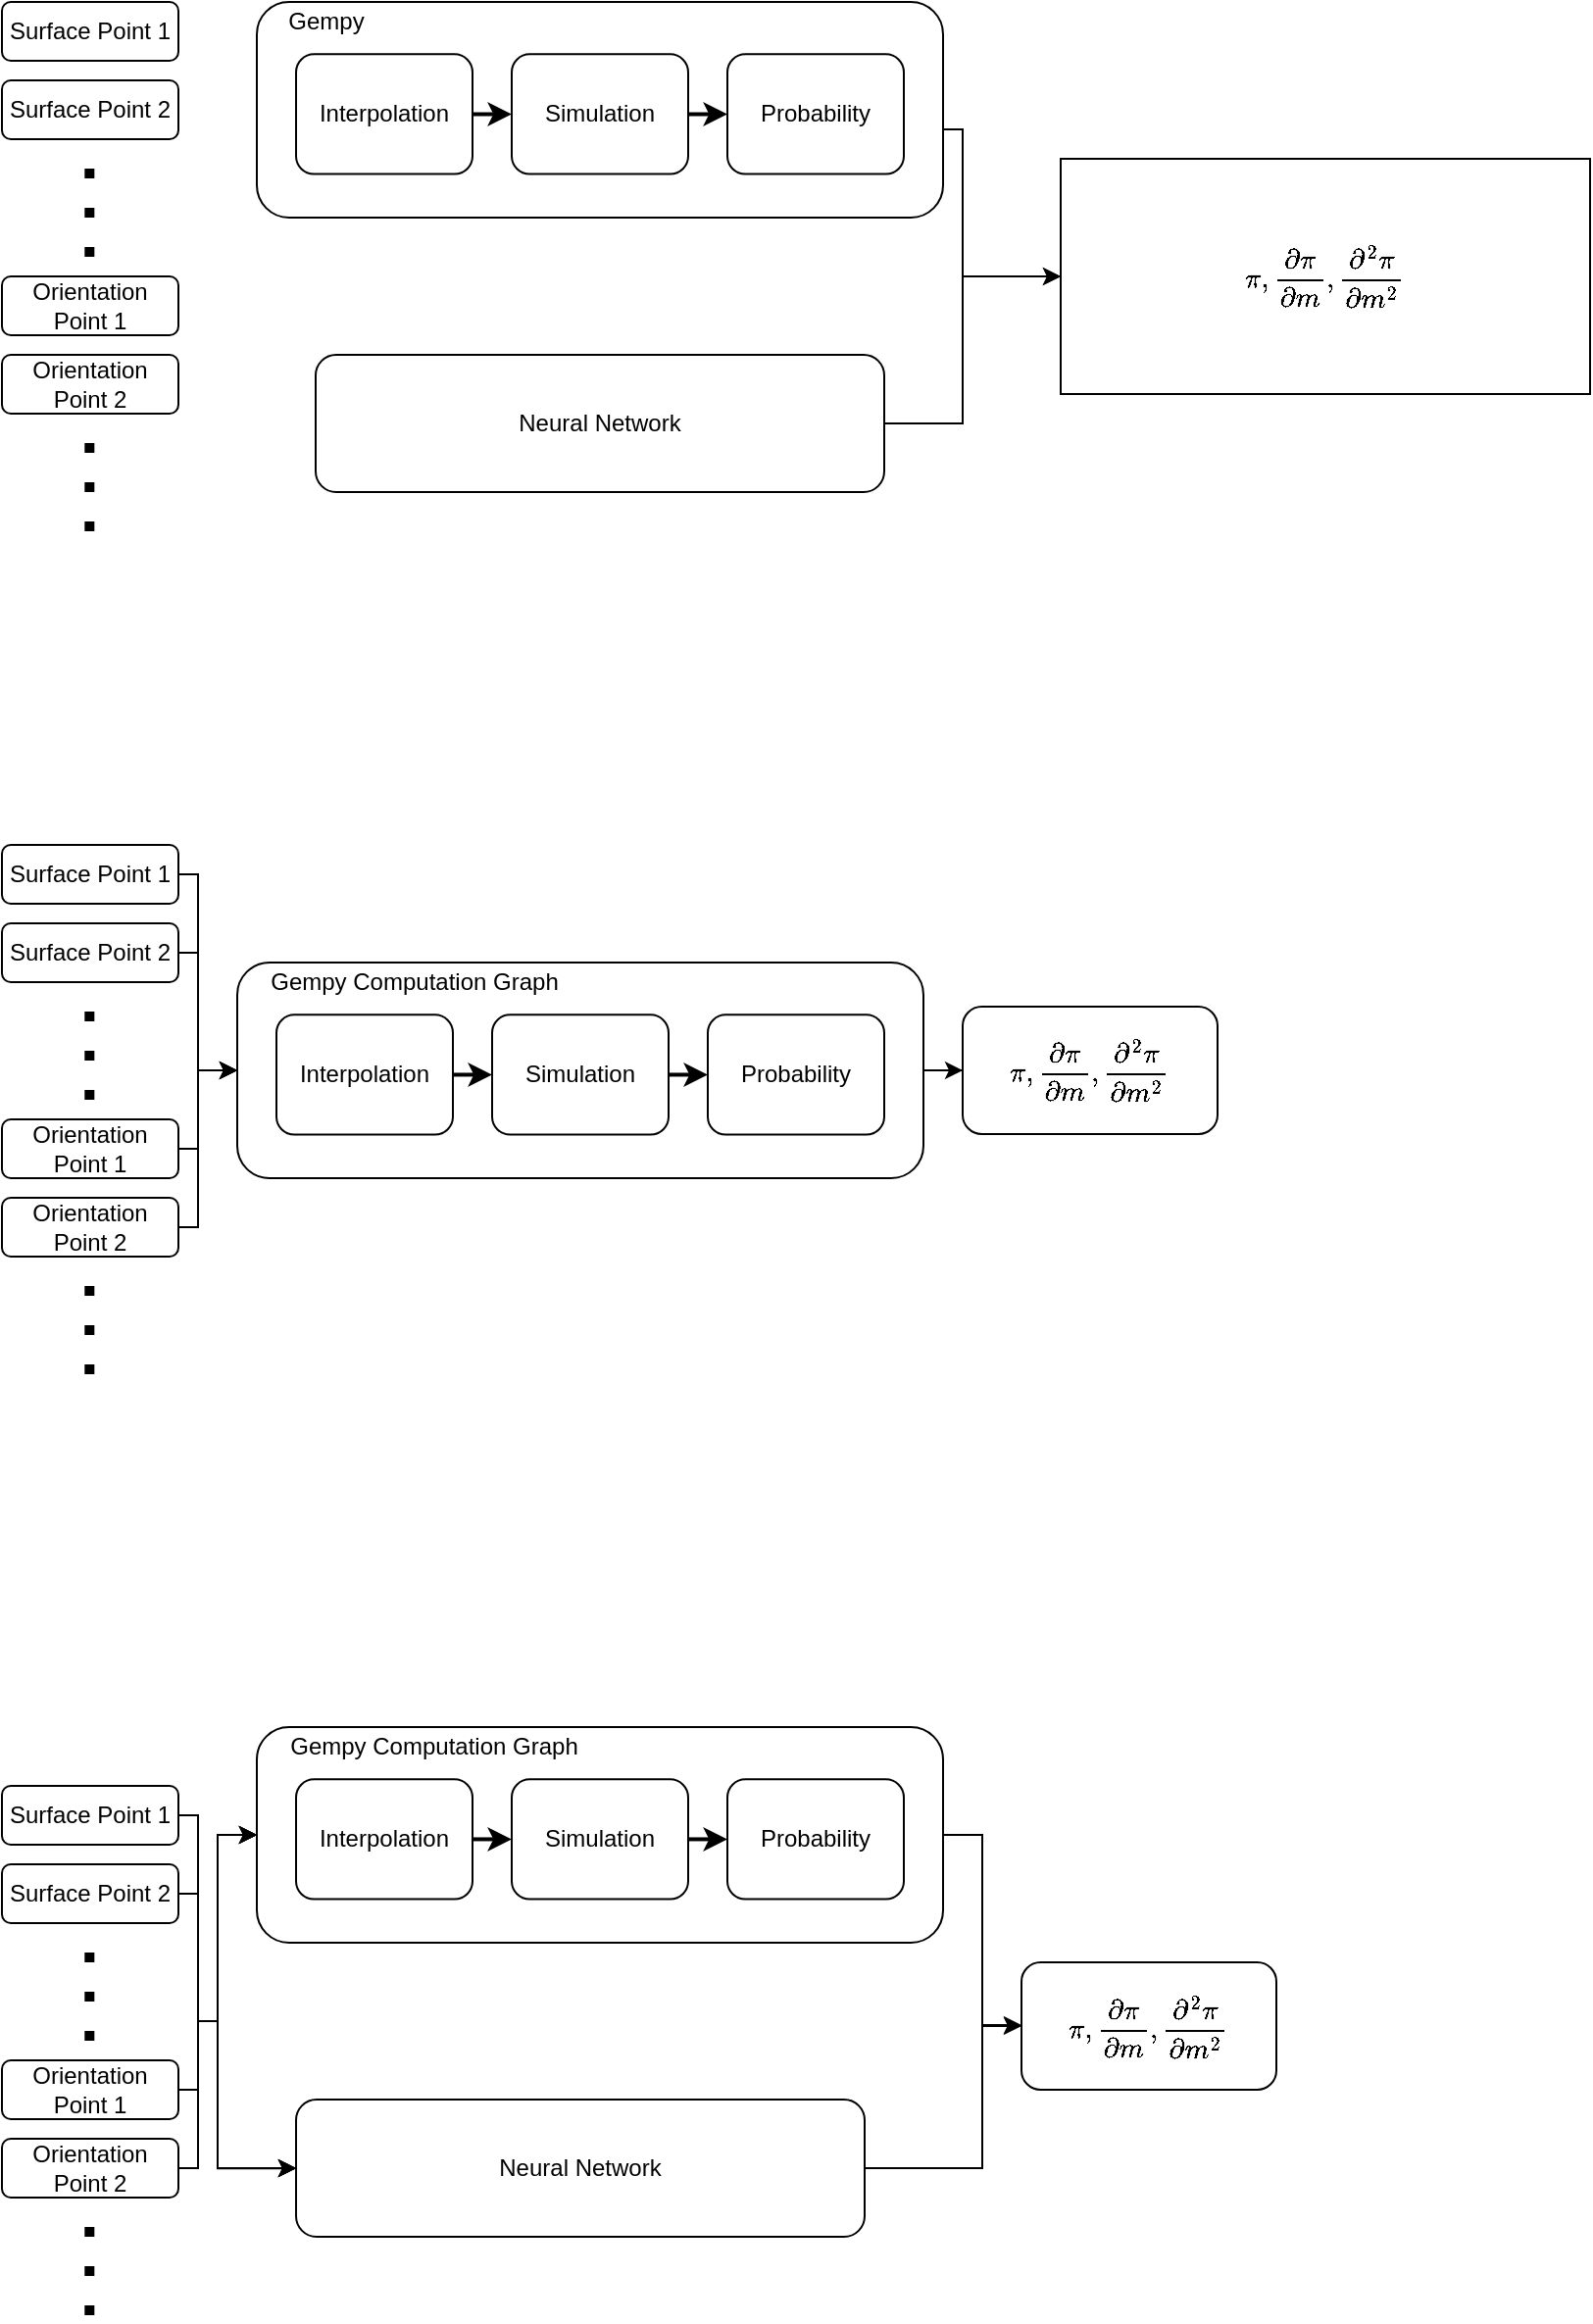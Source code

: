 <mxfile>
    <diagram id="iMfGCNXNM90C5YLhgv26" name="Page-1">
        <mxGraphModel dx="765" dy="339" grid="1" gridSize="10" guides="1" tooltips="1" connect="1" arrows="1" fold="1" page="1" pageScale="1" pageWidth="3300" pageHeight="4681" math="1" shadow="0">
            <root>
                <mxCell id="0"/>
                <mxCell id="1" parent="0"/>
                <mxCell id="15" value="" style="group" parent="1" vertex="1" connectable="0">
                    <mxGeometry x="260" y="130" width="350" height="100" as="geometry"/>
                </mxCell>
                <mxCell id="11" value="" style="rounded=1;whiteSpace=wrap;html=1;" parent="15" vertex="1">
                    <mxGeometry y="-10" width="350" height="110" as="geometry"/>
                </mxCell>
                <mxCell id="16" style="edgeStyle=orthogonalEdgeStyle;rounded=0;jumpSize=4;orthogonalLoop=1;jettySize=auto;html=1;exitX=1;exitY=0.5;exitDx=0;exitDy=0;entryX=0;entryY=0.5;entryDx=0;entryDy=0;strokeWidth=2;" parent="15" source="12" target="13" edge="1">
                    <mxGeometry relative="1" as="geometry"/>
                </mxCell>
                <mxCell id="12" value="Interpolation" style="rounded=1;whiteSpace=wrap;html=1;" parent="15" vertex="1">
                    <mxGeometry x="20" y="16.667" width="90" height="61.111" as="geometry"/>
                </mxCell>
                <mxCell id="17" style="edgeStyle=orthogonalEdgeStyle;rounded=0;jumpSize=4;orthogonalLoop=1;jettySize=auto;html=1;exitX=1;exitY=0.5;exitDx=0;exitDy=0;entryX=0;entryY=0.5;entryDx=0;entryDy=0;strokeWidth=2;" parent="15" source="13" target="14" edge="1">
                    <mxGeometry relative="1" as="geometry"/>
                </mxCell>
                <mxCell id="13" value="Simulation&lt;span style=&quot;color: rgba(0 , 0 , 0 , 0) ; font-family: monospace ; font-size: 0px&quot;&gt;%3CmxGraphModel%3E%3Croot%3E%3CmxCell%20id%3D%220%22%2F%3E%3CmxCell%20id%3D%221%22%20parent%3D%220%22%2F%3E%3CmxCell%20id%3D%222%22%20value%3D%22Interpolation%22%20style%3D%22rounded%3D1%3BwhiteSpace%3Dwrap%3Bhtml%3D1%3B%22%20vertex%3D%221%22%20parent%3D%221%22%3E%3CmxGeometry%20x%3D%22300%22%20y%3D%22165%22%20width%3D%2290%22%20height%3D%2255%22%20as%3D%22geometry%22%2F%3E%3C%2FmxCell%3E%3C%2Froot%3E%3C%2FmxGraphModel%3E&lt;/span&gt;&lt;span style=&quot;color: rgba(0 , 0 , 0 , 0) ; font-family: monospace ; font-size: 0px&quot;&gt;%3CmxGraphModel%3E%3Croot%3E%3CmxCell%20id%3D%220%22%2F%3E%3CmxCell%20id%3D%221%22%20parent%3D%220%22%2F%3E%3CmxCell%20id%3D%222%22%20value%3D%22Interpolation%22%20style%3D%22rounded%3D1%3BwhiteSpace%3Dwrap%3Bhtml%3D1%3B%22%20vertex%3D%221%22%20parent%3D%221%22%3E%3CmxGeometry%20x%3D%22300%22%20y%3D%22165%22%20width%3D%2290%22%20height%3D%2255%22%20as%3D%22geometry%22%2F%3E%3C%2FmxCell%3E%3C%2Froot%3E%3C%2FmxGraphModel%3E&lt;/span&gt;&lt;span style=&quot;color: rgba(0 , 0 , 0 , 0) ; font-family: monospace ; font-size: 0px&quot;&gt;%3CmxGraphModel%3E%3Croot%3E%3CmxCell%20id%3D%220%22%2F%3E%3CmxCell%20id%3D%221%22%20parent%3D%220%22%2F%3E%3CmxCell%20id%3D%222%22%20value%3D%22Interpolation%22%20style%3D%22rounded%3D1%3BwhiteSpace%3Dwrap%3Bhtml%3D1%3B%22%20vertex%3D%221%22%20parent%3D%221%22%3E%3CmxGeometry%20x%3D%22300%22%20y%3D%22165%22%20width%3D%2290%22%20height%3D%2255%22%20as%3D%22geometry%22%2F%3E%3C%2FmxCell%3E%3C%2Froot%3E%3C%2FmxGraphModel%3E&lt;/span&gt;" style="rounded=1;whiteSpace=wrap;html=1;" parent="15" vertex="1">
                    <mxGeometry x="130" y="16.667" width="90" height="61.111" as="geometry"/>
                </mxCell>
                <mxCell id="14" value="Probability" style="rounded=1;whiteSpace=wrap;html=1;" parent="15" vertex="1">
                    <mxGeometry x="240" y="16.667" width="90" height="61.111" as="geometry"/>
                </mxCell>
                <mxCell id="27" value="Gempy" style="text;html=1;align=center;verticalAlign=middle;resizable=0;points=[];autosize=1;" vertex="1" parent="15">
                    <mxGeometry x="10" y="-10" width="50" height="20" as="geometry"/>
                </mxCell>
                <mxCell id="21" value="$$\pi, \frac{\partial \pi}{\partial m},\frac{\partial^2 \pi}{\partial m^2}&lt;br&gt;$$" style="rounded=0;whiteSpace=wrap;html=1;" parent="1" vertex="1">
                    <mxGeometry x="670" y="200" width="270" height="120" as="geometry"/>
                </mxCell>
                <mxCell id="25" style="edgeStyle=orthogonalEdgeStyle;rounded=0;orthogonalLoop=1;jettySize=auto;html=1;exitX=1;exitY=0.5;exitDx=0;exitDy=0;entryX=0;entryY=0.5;entryDx=0;entryDy=0;" parent="1" source="22" target="21" edge="1">
                    <mxGeometry relative="1" as="geometry">
                        <Array as="points">
                            <mxPoint x="620" y="335"/>
                            <mxPoint x="620" y="260"/>
                        </Array>
                    </mxGeometry>
                </mxCell>
                <mxCell id="22" value="Neural Network" style="rounded=1;whiteSpace=wrap;html=1;" parent="1" vertex="1">
                    <mxGeometry x="290" y="300" width="290" height="70" as="geometry"/>
                </mxCell>
                <mxCell id="23" style="edgeStyle=orthogonalEdgeStyle;rounded=0;orthogonalLoop=1;jettySize=auto;html=1;exitX=1;exitY=0.5;exitDx=0;exitDy=0;entryX=0;entryY=0.5;entryDx=0;entryDy=0;" parent="1" source="11" target="21" edge="1">
                    <mxGeometry relative="1" as="geometry">
                        <Array as="points">
                            <mxPoint x="620" y="185"/>
                            <mxPoint x="620" y="260"/>
                        </Array>
                    </mxGeometry>
                </mxCell>
                <mxCell id="32" value="" style="group" vertex="1" connectable="0" parent="1">
                    <mxGeometry x="130" y="120" width="90" height="270" as="geometry"/>
                </mxCell>
                <mxCell id="2" value="Surface Point 1" style="rounded=1;whiteSpace=wrap;html=1;" parent="32" vertex="1">
                    <mxGeometry width="90" height="30" as="geometry"/>
                </mxCell>
                <mxCell id="3" value="Surface Point 2" style="rounded=1;whiteSpace=wrap;html=1;" parent="32" vertex="1">
                    <mxGeometry y="40" width="90" height="30" as="geometry"/>
                </mxCell>
                <mxCell id="4" value="Orientation Point 1" style="rounded=1;whiteSpace=wrap;html=1;" parent="32" vertex="1">
                    <mxGeometry y="140" width="90" height="30" as="geometry"/>
                </mxCell>
                <mxCell id="9" value="" style="endArrow=none;dashed=1;html=1;dashPattern=1 3;strokeWidth=5;jumpSize=9;" parent="32" edge="1">
                    <mxGeometry width="50" height="50" relative="1" as="geometry">
                        <mxPoint x="44.66" y="130" as="sourcePoint"/>
                        <mxPoint x="44.66" y="70" as="targetPoint"/>
                    </mxGeometry>
                </mxCell>
                <mxCell id="30" value="Orientation Point 2" style="rounded=1;whiteSpace=wrap;html=1;" vertex="1" parent="32">
                    <mxGeometry y="180" width="90" height="30" as="geometry"/>
                </mxCell>
                <mxCell id="31" value="" style="endArrow=none;dashed=1;html=1;dashPattern=1 3;strokeWidth=5;jumpSize=9;" edge="1" parent="32">
                    <mxGeometry width="50" height="50" relative="1" as="geometry">
                        <mxPoint x="44.66" y="270" as="sourcePoint"/>
                        <mxPoint x="44.66" y="210" as="targetPoint"/>
                    </mxGeometry>
                </mxCell>
                <mxCell id="33" value="" style="group" vertex="1" connectable="0" parent="1">
                    <mxGeometry x="130" y="550" width="90" height="270" as="geometry"/>
                </mxCell>
                <mxCell id="34" value="Surface Point 1" style="rounded=1;whiteSpace=wrap;html=1;" vertex="1" parent="33">
                    <mxGeometry width="90" height="30" as="geometry"/>
                </mxCell>
                <mxCell id="35" value="Surface Point 2" style="rounded=1;whiteSpace=wrap;html=1;" vertex="1" parent="33">
                    <mxGeometry y="40" width="90" height="30" as="geometry"/>
                </mxCell>
                <mxCell id="36" value="Orientation Point 1" style="rounded=1;whiteSpace=wrap;html=1;" vertex="1" parent="33">
                    <mxGeometry y="140" width="90" height="30" as="geometry"/>
                </mxCell>
                <mxCell id="37" value="" style="endArrow=none;dashed=1;html=1;dashPattern=1 3;strokeWidth=5;jumpSize=9;" edge="1" parent="33">
                    <mxGeometry width="50" height="50" relative="1" as="geometry">
                        <mxPoint x="44.66" y="130" as="sourcePoint"/>
                        <mxPoint x="44.66" y="70" as="targetPoint"/>
                    </mxGeometry>
                </mxCell>
                <mxCell id="38" value="Orientation Point 2" style="rounded=1;whiteSpace=wrap;html=1;" vertex="1" parent="33">
                    <mxGeometry y="180" width="90" height="30" as="geometry"/>
                </mxCell>
                <mxCell id="39" value="" style="endArrow=none;dashed=1;html=1;dashPattern=1 3;strokeWidth=5;jumpSize=9;" edge="1" parent="33">
                    <mxGeometry width="50" height="50" relative="1" as="geometry">
                        <mxPoint x="44.66" y="270" as="sourcePoint"/>
                        <mxPoint x="44.66" y="210" as="targetPoint"/>
                    </mxGeometry>
                </mxCell>
                <mxCell id="40" value="" style="group;container=1;" vertex="1" connectable="0" parent="1">
                    <mxGeometry x="250" y="620" width="350" height="100" as="geometry"/>
                </mxCell>
                <mxCell id="41" value="" style="rounded=1;whiteSpace=wrap;html=1;" vertex="1" parent="40">
                    <mxGeometry y="-10" width="350" height="110" as="geometry"/>
                </mxCell>
                <mxCell id="42" style="edgeStyle=orthogonalEdgeStyle;rounded=0;jumpSize=4;orthogonalLoop=1;jettySize=auto;html=1;exitX=1;exitY=0.5;exitDx=0;exitDy=0;entryX=0;entryY=0.5;entryDx=0;entryDy=0;strokeWidth=2;" edge="1" parent="40" source="43" target="45">
                    <mxGeometry relative="1" as="geometry"/>
                </mxCell>
                <mxCell id="43" value="Interpolation" style="rounded=1;whiteSpace=wrap;html=1;" vertex="1" parent="40">
                    <mxGeometry x="20" y="16.667" width="90" height="61.111" as="geometry"/>
                </mxCell>
                <mxCell id="44" style="edgeStyle=orthogonalEdgeStyle;rounded=0;jumpSize=4;orthogonalLoop=1;jettySize=auto;html=1;exitX=1;exitY=0.5;exitDx=0;exitDy=0;entryX=0;entryY=0.5;entryDx=0;entryDy=0;strokeWidth=2;" edge="1" parent="40" source="45" target="46">
                    <mxGeometry relative="1" as="geometry"/>
                </mxCell>
                <mxCell id="45" value="Simulation&lt;span style=&quot;color: rgba(0 , 0 , 0 , 0) ; font-family: monospace ; font-size: 0px&quot;&gt;%3CmxGraphModel%3E%3Croot%3E%3CmxCell%20id%3D%220%22%2F%3E%3CmxCell%20id%3D%221%22%20parent%3D%220%22%2F%3E%3CmxCell%20id%3D%222%22%20value%3D%22Interpolation%22%20style%3D%22rounded%3D1%3BwhiteSpace%3Dwrap%3Bhtml%3D1%3B%22%20vertex%3D%221%22%20parent%3D%221%22%3E%3CmxGeometry%20x%3D%22300%22%20y%3D%22165%22%20width%3D%2290%22%20height%3D%2255%22%20as%3D%22geometry%22%2F%3E%3C%2FmxCell%3E%3C%2Froot%3E%3C%2FmxGraphModel%3E&lt;/span&gt;&lt;span style=&quot;color: rgba(0 , 0 , 0 , 0) ; font-family: monospace ; font-size: 0px&quot;&gt;%3CmxGraphModel%3E%3Croot%3E%3CmxCell%20id%3D%220%22%2F%3E%3CmxCell%20id%3D%221%22%20parent%3D%220%22%2F%3E%3CmxCell%20id%3D%222%22%20value%3D%22Interpolation%22%20style%3D%22rounded%3D1%3BwhiteSpace%3Dwrap%3Bhtml%3D1%3B%22%20vertex%3D%221%22%20parent%3D%221%22%3E%3CmxGeometry%20x%3D%22300%22%20y%3D%22165%22%20width%3D%2290%22%20height%3D%2255%22%20as%3D%22geometry%22%2F%3E%3C%2FmxCell%3E%3C%2Froot%3E%3C%2FmxGraphModel%3E&lt;/span&gt;&lt;span style=&quot;color: rgba(0 , 0 , 0 , 0) ; font-family: monospace ; font-size: 0px&quot;&gt;%3CmxGraphModel%3E%3Croot%3E%3CmxCell%20id%3D%220%22%2F%3E%3CmxCell%20id%3D%221%22%20parent%3D%220%22%2F%3E%3CmxCell%20id%3D%222%22%20value%3D%22Interpolation%22%20style%3D%22rounded%3D1%3BwhiteSpace%3Dwrap%3Bhtml%3D1%3B%22%20vertex%3D%221%22%20parent%3D%221%22%3E%3CmxGeometry%20x%3D%22300%22%20y%3D%22165%22%20width%3D%2290%22%20height%3D%2255%22%20as%3D%22geometry%22%2F%3E%3C%2FmxCell%3E%3C%2Froot%3E%3C%2FmxGraphModel%3E&lt;/span&gt;" style="rounded=1;whiteSpace=wrap;html=1;" vertex="1" parent="40">
                    <mxGeometry x="130" y="16.667" width="90" height="61.111" as="geometry"/>
                </mxCell>
                <mxCell id="46" value="Probability" style="rounded=1;whiteSpace=wrap;html=1;" vertex="1" parent="40">
                    <mxGeometry x="240" y="16.667" width="90" height="61.111" as="geometry"/>
                </mxCell>
                <mxCell id="47" value="Gempy Computation Graph" style="text;html=1;align=center;verticalAlign=middle;resizable=0;points=[];autosize=1;" vertex="1" parent="40">
                    <mxGeometry x="10" y="-10" width="160" height="20" as="geometry"/>
                </mxCell>
                <mxCell id="48" style="edgeStyle=orthogonalEdgeStyle;rounded=0;orthogonalLoop=1;jettySize=auto;html=1;exitX=1;exitY=0.5;exitDx=0;exitDy=0;entryX=0;entryY=0.5;entryDx=0;entryDy=0;" edge="1" parent="1" source="34" target="41">
                    <mxGeometry relative="1" as="geometry">
                        <Array as="points">
                            <mxPoint x="230" y="565"/>
                            <mxPoint x="230" y="665"/>
                        </Array>
                    </mxGeometry>
                </mxCell>
                <mxCell id="49" style="edgeStyle=orthogonalEdgeStyle;rounded=0;orthogonalLoop=1;jettySize=auto;html=1;exitX=1;exitY=0.5;exitDx=0;exitDy=0;entryX=0;entryY=0.5;entryDx=0;entryDy=0;" edge="1" parent="1" source="35" target="41">
                    <mxGeometry relative="1" as="geometry">
                        <Array as="points">
                            <mxPoint x="230" y="605"/>
                            <mxPoint x="230" y="665"/>
                        </Array>
                    </mxGeometry>
                </mxCell>
                <mxCell id="50" style="edgeStyle=orthogonalEdgeStyle;rounded=0;orthogonalLoop=1;jettySize=auto;html=1;exitX=1;exitY=0.5;exitDx=0;exitDy=0;entryX=0;entryY=0.5;entryDx=0;entryDy=0;" edge="1" parent="1" source="36" target="41">
                    <mxGeometry relative="1" as="geometry">
                        <Array as="points">
                            <mxPoint x="230" y="705"/>
                            <mxPoint x="230" y="665"/>
                        </Array>
                    </mxGeometry>
                </mxCell>
                <mxCell id="51" style="edgeStyle=orthogonalEdgeStyle;rounded=0;orthogonalLoop=1;jettySize=auto;html=1;exitX=1;exitY=0.5;exitDx=0;exitDy=0;entryX=0;entryY=0.5;entryDx=0;entryDy=0;" edge="1" parent="1" source="38" target="41">
                    <mxGeometry relative="1" as="geometry">
                        <Array as="points">
                            <mxPoint x="230" y="745"/>
                            <mxPoint x="230" y="665"/>
                        </Array>
                    </mxGeometry>
                </mxCell>
                <mxCell id="52" value="$$\pi, \frac{\partial \pi}{\partial m},\frac{\partial^2 \pi}{\partial m^2}&lt;br&gt;$$" style="rounded=1;whiteSpace=wrap;html=1;" vertex="1" parent="1">
                    <mxGeometry x="620" y="632.5" width="130" height="65" as="geometry"/>
                </mxCell>
                <mxCell id="53" style="edgeStyle=orthogonalEdgeStyle;rounded=0;orthogonalLoop=1;jettySize=auto;html=1;entryX=0;entryY=0.5;entryDx=0;entryDy=0;" edge="1" parent="1" source="41" target="52">
                    <mxGeometry relative="1" as="geometry"/>
                </mxCell>
                <mxCell id="54" value="" style="group" vertex="1" connectable="0" parent="1">
                    <mxGeometry x="130" y="1030" width="90" height="270" as="geometry"/>
                </mxCell>
                <mxCell id="55" value="Surface Point 1" style="rounded=1;whiteSpace=wrap;html=1;" vertex="1" parent="54">
                    <mxGeometry width="90" height="30" as="geometry"/>
                </mxCell>
                <mxCell id="56" value="Surface Point 2" style="rounded=1;whiteSpace=wrap;html=1;" vertex="1" parent="54">
                    <mxGeometry y="40" width="90" height="30" as="geometry"/>
                </mxCell>
                <mxCell id="57" value="Orientation Point 1" style="rounded=1;whiteSpace=wrap;html=1;" vertex="1" parent="54">
                    <mxGeometry y="140" width="90" height="30" as="geometry"/>
                </mxCell>
                <mxCell id="58" value="" style="endArrow=none;dashed=1;html=1;dashPattern=1 3;strokeWidth=5;jumpSize=9;" edge="1" parent="54">
                    <mxGeometry width="50" height="50" relative="1" as="geometry">
                        <mxPoint x="44.66" y="130" as="sourcePoint"/>
                        <mxPoint x="44.66" y="70" as="targetPoint"/>
                    </mxGeometry>
                </mxCell>
                <mxCell id="59" value="Orientation Point 2" style="rounded=1;whiteSpace=wrap;html=1;" vertex="1" parent="54">
                    <mxGeometry y="180" width="90" height="30" as="geometry"/>
                </mxCell>
                <mxCell id="60" value="" style="endArrow=none;dashed=1;html=1;dashPattern=1 3;strokeWidth=5;jumpSize=9;" edge="1" parent="54">
                    <mxGeometry width="50" height="50" relative="1" as="geometry">
                        <mxPoint x="44.66" y="270" as="sourcePoint"/>
                        <mxPoint x="44.66" y="210" as="targetPoint"/>
                    </mxGeometry>
                </mxCell>
                <mxCell id="61" value="" style="group;container=1;" vertex="1" connectable="0" parent="1">
                    <mxGeometry x="260" y="1010" width="350" height="100" as="geometry"/>
                </mxCell>
                <mxCell id="62" value="" style="rounded=1;whiteSpace=wrap;html=1;" vertex="1" parent="61">
                    <mxGeometry y="-10" width="350" height="110" as="geometry"/>
                </mxCell>
                <mxCell id="63" style="edgeStyle=orthogonalEdgeStyle;rounded=0;jumpSize=4;orthogonalLoop=1;jettySize=auto;html=1;exitX=1;exitY=0.5;exitDx=0;exitDy=0;entryX=0;entryY=0.5;entryDx=0;entryDy=0;strokeWidth=2;" edge="1" parent="61" source="64" target="66">
                    <mxGeometry relative="1" as="geometry"/>
                </mxCell>
                <mxCell id="64" value="Interpolation" style="rounded=1;whiteSpace=wrap;html=1;" vertex="1" parent="61">
                    <mxGeometry x="20" y="16.667" width="90" height="61.111" as="geometry"/>
                </mxCell>
                <mxCell id="65" style="edgeStyle=orthogonalEdgeStyle;rounded=0;jumpSize=4;orthogonalLoop=1;jettySize=auto;html=1;exitX=1;exitY=0.5;exitDx=0;exitDy=0;entryX=0;entryY=0.5;entryDx=0;entryDy=0;strokeWidth=2;" edge="1" parent="61" source="66" target="67">
                    <mxGeometry relative="1" as="geometry"/>
                </mxCell>
                <mxCell id="66" value="Simulation&lt;span style=&quot;color: rgba(0 , 0 , 0 , 0) ; font-family: monospace ; font-size: 0px&quot;&gt;%3CmxGraphModel%3E%3Croot%3E%3CmxCell%20id%3D%220%22%2F%3E%3CmxCell%20id%3D%221%22%20parent%3D%220%22%2F%3E%3CmxCell%20id%3D%222%22%20value%3D%22Interpolation%22%20style%3D%22rounded%3D1%3BwhiteSpace%3Dwrap%3Bhtml%3D1%3B%22%20vertex%3D%221%22%20parent%3D%221%22%3E%3CmxGeometry%20x%3D%22300%22%20y%3D%22165%22%20width%3D%2290%22%20height%3D%2255%22%20as%3D%22geometry%22%2F%3E%3C%2FmxCell%3E%3C%2Froot%3E%3C%2FmxGraphModel%3E&lt;/span&gt;&lt;span style=&quot;color: rgba(0 , 0 , 0 , 0) ; font-family: monospace ; font-size: 0px&quot;&gt;%3CmxGraphModel%3E%3Croot%3E%3CmxCell%20id%3D%220%22%2F%3E%3CmxCell%20id%3D%221%22%20parent%3D%220%22%2F%3E%3CmxCell%20id%3D%222%22%20value%3D%22Interpolation%22%20style%3D%22rounded%3D1%3BwhiteSpace%3Dwrap%3Bhtml%3D1%3B%22%20vertex%3D%221%22%20parent%3D%221%22%3E%3CmxGeometry%20x%3D%22300%22%20y%3D%22165%22%20width%3D%2290%22%20height%3D%2255%22%20as%3D%22geometry%22%2F%3E%3C%2FmxCell%3E%3C%2Froot%3E%3C%2FmxGraphModel%3E&lt;/span&gt;&lt;span style=&quot;color: rgba(0 , 0 , 0 , 0) ; font-family: monospace ; font-size: 0px&quot;&gt;%3CmxGraphModel%3E%3Croot%3E%3CmxCell%20id%3D%220%22%2F%3E%3CmxCell%20id%3D%221%22%20parent%3D%220%22%2F%3E%3CmxCell%20id%3D%222%22%20value%3D%22Interpolation%22%20style%3D%22rounded%3D1%3BwhiteSpace%3Dwrap%3Bhtml%3D1%3B%22%20vertex%3D%221%22%20parent%3D%221%22%3E%3CmxGeometry%20x%3D%22300%22%20y%3D%22165%22%20width%3D%2290%22%20height%3D%2255%22%20as%3D%22geometry%22%2F%3E%3C%2FmxCell%3E%3C%2Froot%3E%3C%2FmxGraphModel%3E&lt;/span&gt;" style="rounded=1;whiteSpace=wrap;html=1;" vertex="1" parent="61">
                    <mxGeometry x="130" y="16.667" width="90" height="61.111" as="geometry"/>
                </mxCell>
                <mxCell id="67" value="Probability" style="rounded=1;whiteSpace=wrap;html=1;" vertex="1" parent="61">
                    <mxGeometry x="240" y="16.667" width="90" height="61.111" as="geometry"/>
                </mxCell>
                <mxCell id="68" value="Gempy Computation Graph" style="text;html=1;align=center;verticalAlign=middle;resizable=0;points=[];autosize=1;" vertex="1" parent="61">
                    <mxGeometry x="10" y="-10" width="160" height="20" as="geometry"/>
                </mxCell>
                <mxCell id="69" style="edgeStyle=orthogonalEdgeStyle;rounded=0;orthogonalLoop=1;jettySize=auto;html=1;exitX=1;exitY=0.5;exitDx=0;exitDy=0;entryX=0;entryY=0.5;entryDx=0;entryDy=0;" edge="1" parent="1" source="55" target="62">
                    <mxGeometry relative="1" as="geometry">
                        <Array as="points">
                            <mxPoint x="230" y="1045"/>
                            <mxPoint x="230" y="1150"/>
                            <mxPoint x="240" y="1150"/>
                            <mxPoint x="240" y="1055"/>
                        </Array>
                        <mxPoint x="250" y="1145" as="targetPoint"/>
                    </mxGeometry>
                </mxCell>
                <mxCell id="70" style="edgeStyle=orthogonalEdgeStyle;rounded=0;orthogonalLoop=1;jettySize=auto;html=1;exitX=1;exitY=0.5;exitDx=0;exitDy=0;entryX=0;entryY=0.5;entryDx=0;entryDy=0;" edge="1" parent="1" source="56" target="62">
                    <mxGeometry relative="1" as="geometry">
                        <Array as="points">
                            <mxPoint x="230" y="1085"/>
                            <mxPoint x="230" y="1150"/>
                            <mxPoint x="240" y="1150"/>
                            <mxPoint x="240" y="1055"/>
                        </Array>
                        <mxPoint x="250" y="1145" as="targetPoint"/>
                    </mxGeometry>
                </mxCell>
                <mxCell id="71" style="edgeStyle=orthogonalEdgeStyle;rounded=0;orthogonalLoop=1;jettySize=auto;html=1;exitX=1;exitY=0.5;exitDx=0;exitDy=0;entryX=0;entryY=0.5;entryDx=0;entryDy=0;" edge="1" parent="1" source="57" target="62">
                    <mxGeometry relative="1" as="geometry">
                        <Array as="points">
                            <mxPoint x="230" y="1185"/>
                            <mxPoint x="230" y="1150"/>
                            <mxPoint x="240" y="1150"/>
                            <mxPoint x="240" y="1055"/>
                        </Array>
                        <mxPoint x="250" y="1145" as="targetPoint"/>
                    </mxGeometry>
                </mxCell>
                <mxCell id="73" value="$$\pi, \frac{\partial \pi}{\partial m},\frac{\partial^2 \pi}{\partial m^2}&lt;br&gt;$$" style="rounded=1;whiteSpace=wrap;html=1;" vertex="1" parent="1">
                    <mxGeometry x="650" y="1120" width="130" height="65" as="geometry"/>
                </mxCell>
                <mxCell id="74" style="edgeStyle=orthogonalEdgeStyle;rounded=0;orthogonalLoop=1;jettySize=auto;html=1;entryX=0;entryY=0.5;entryDx=0;entryDy=0;" edge="1" parent="1" source="62" target="73">
                    <mxGeometry relative="1" as="geometry"/>
                </mxCell>
                <mxCell id="75" style="edgeStyle=orthogonalEdgeStyle;rounded=0;orthogonalLoop=1;jettySize=auto;html=1;entryX=0;entryY=0.5;entryDx=0;entryDy=0;" edge="1" parent="1" source="57" target="62">
                    <mxGeometry relative="1" as="geometry">
                        <Array as="points">
                            <mxPoint x="230" y="1185"/>
                            <mxPoint x="230" y="1150"/>
                            <mxPoint x="240" y="1150"/>
                            <mxPoint x="240" y="1055"/>
                        </Array>
                    </mxGeometry>
                </mxCell>
                <mxCell id="76" style="edgeStyle=orthogonalEdgeStyle;rounded=0;orthogonalLoop=1;jettySize=auto;html=1;exitX=1;exitY=0.5;exitDx=0;exitDy=0;entryX=0;entryY=0.5;entryDx=0;entryDy=0;" edge="1" parent="1" source="59" target="62">
                    <mxGeometry relative="1" as="geometry">
                        <Array as="points">
                            <mxPoint x="230" y="1225"/>
                            <mxPoint x="230" y="1150"/>
                            <mxPoint x="240" y="1150"/>
                            <mxPoint x="240" y="1055"/>
                        </Array>
                    </mxGeometry>
                </mxCell>
                <mxCell id="82" style="edgeStyle=orthogonalEdgeStyle;rounded=0;orthogonalLoop=1;jettySize=auto;html=1;exitX=1;exitY=0.5;exitDx=0;exitDy=0;entryX=0;entryY=0.5;entryDx=0;entryDy=0;" edge="1" parent="1" source="77" target="73">
                    <mxGeometry relative="1" as="geometry">
                        <Array as="points">
                            <mxPoint x="630" y="1225"/>
                            <mxPoint x="630" y="1152"/>
                            <mxPoint x="650" y="1152"/>
                        </Array>
                    </mxGeometry>
                </mxCell>
                <mxCell id="77" value="Neural Network" style="rounded=1;whiteSpace=wrap;html=1;" vertex="1" parent="1">
                    <mxGeometry x="280" y="1190" width="290" height="70" as="geometry"/>
                </mxCell>
                <mxCell id="78" style="edgeStyle=orthogonalEdgeStyle;rounded=0;orthogonalLoop=1;jettySize=auto;html=1;exitX=1;exitY=0.5;exitDx=0;exitDy=0;entryX=0;entryY=0.5;entryDx=0;entryDy=0;" edge="1" parent="1" source="55" target="77">
                    <mxGeometry relative="1" as="geometry">
                        <Array as="points">
                            <mxPoint x="230" y="1045"/>
                            <mxPoint x="230" y="1150"/>
                            <mxPoint x="240" y="1150"/>
                            <mxPoint x="240" y="1225"/>
                        </Array>
                    </mxGeometry>
                </mxCell>
                <mxCell id="79" style="edgeStyle=orthogonalEdgeStyle;rounded=0;orthogonalLoop=1;jettySize=auto;html=1;exitX=1;exitY=0.5;exitDx=0;exitDy=0;entryX=0;entryY=0.5;entryDx=0;entryDy=0;" edge="1" parent="1" source="56" target="77">
                    <mxGeometry relative="1" as="geometry">
                        <Array as="points">
                            <mxPoint x="230" y="1085"/>
                            <mxPoint x="230" y="1150"/>
                            <mxPoint x="240" y="1150"/>
                            <mxPoint x="240" y="1225"/>
                        </Array>
                    </mxGeometry>
                </mxCell>
                <mxCell id="80" style="edgeStyle=orthogonalEdgeStyle;rounded=0;orthogonalLoop=1;jettySize=auto;html=1;exitX=1;exitY=0.5;exitDx=0;exitDy=0;entryX=0;entryY=0.5;entryDx=0;entryDy=0;" edge="1" parent="1" source="57" target="77">
                    <mxGeometry relative="1" as="geometry">
                        <Array as="points">
                            <mxPoint x="230" y="1185"/>
                            <mxPoint x="230" y="1150"/>
                            <mxPoint x="240" y="1150"/>
                            <mxPoint x="240" y="1225"/>
                        </Array>
                    </mxGeometry>
                </mxCell>
                <mxCell id="81" style="edgeStyle=orthogonalEdgeStyle;rounded=0;orthogonalLoop=1;jettySize=auto;html=1;exitX=1;exitY=0.5;exitDx=0;exitDy=0;" edge="1" parent="1" source="59">
                    <mxGeometry relative="1" as="geometry">
                        <mxPoint x="280" y="1225.138" as="targetPoint"/>
                        <Array as="points">
                            <mxPoint x="230" y="1225"/>
                            <mxPoint x="230" y="1150"/>
                            <mxPoint x="240" y="1150"/>
                            <mxPoint x="240" y="1225"/>
                        </Array>
                    </mxGeometry>
                </mxCell>
            </root>
        </mxGraphModel>
    </diagram>
</mxfile>